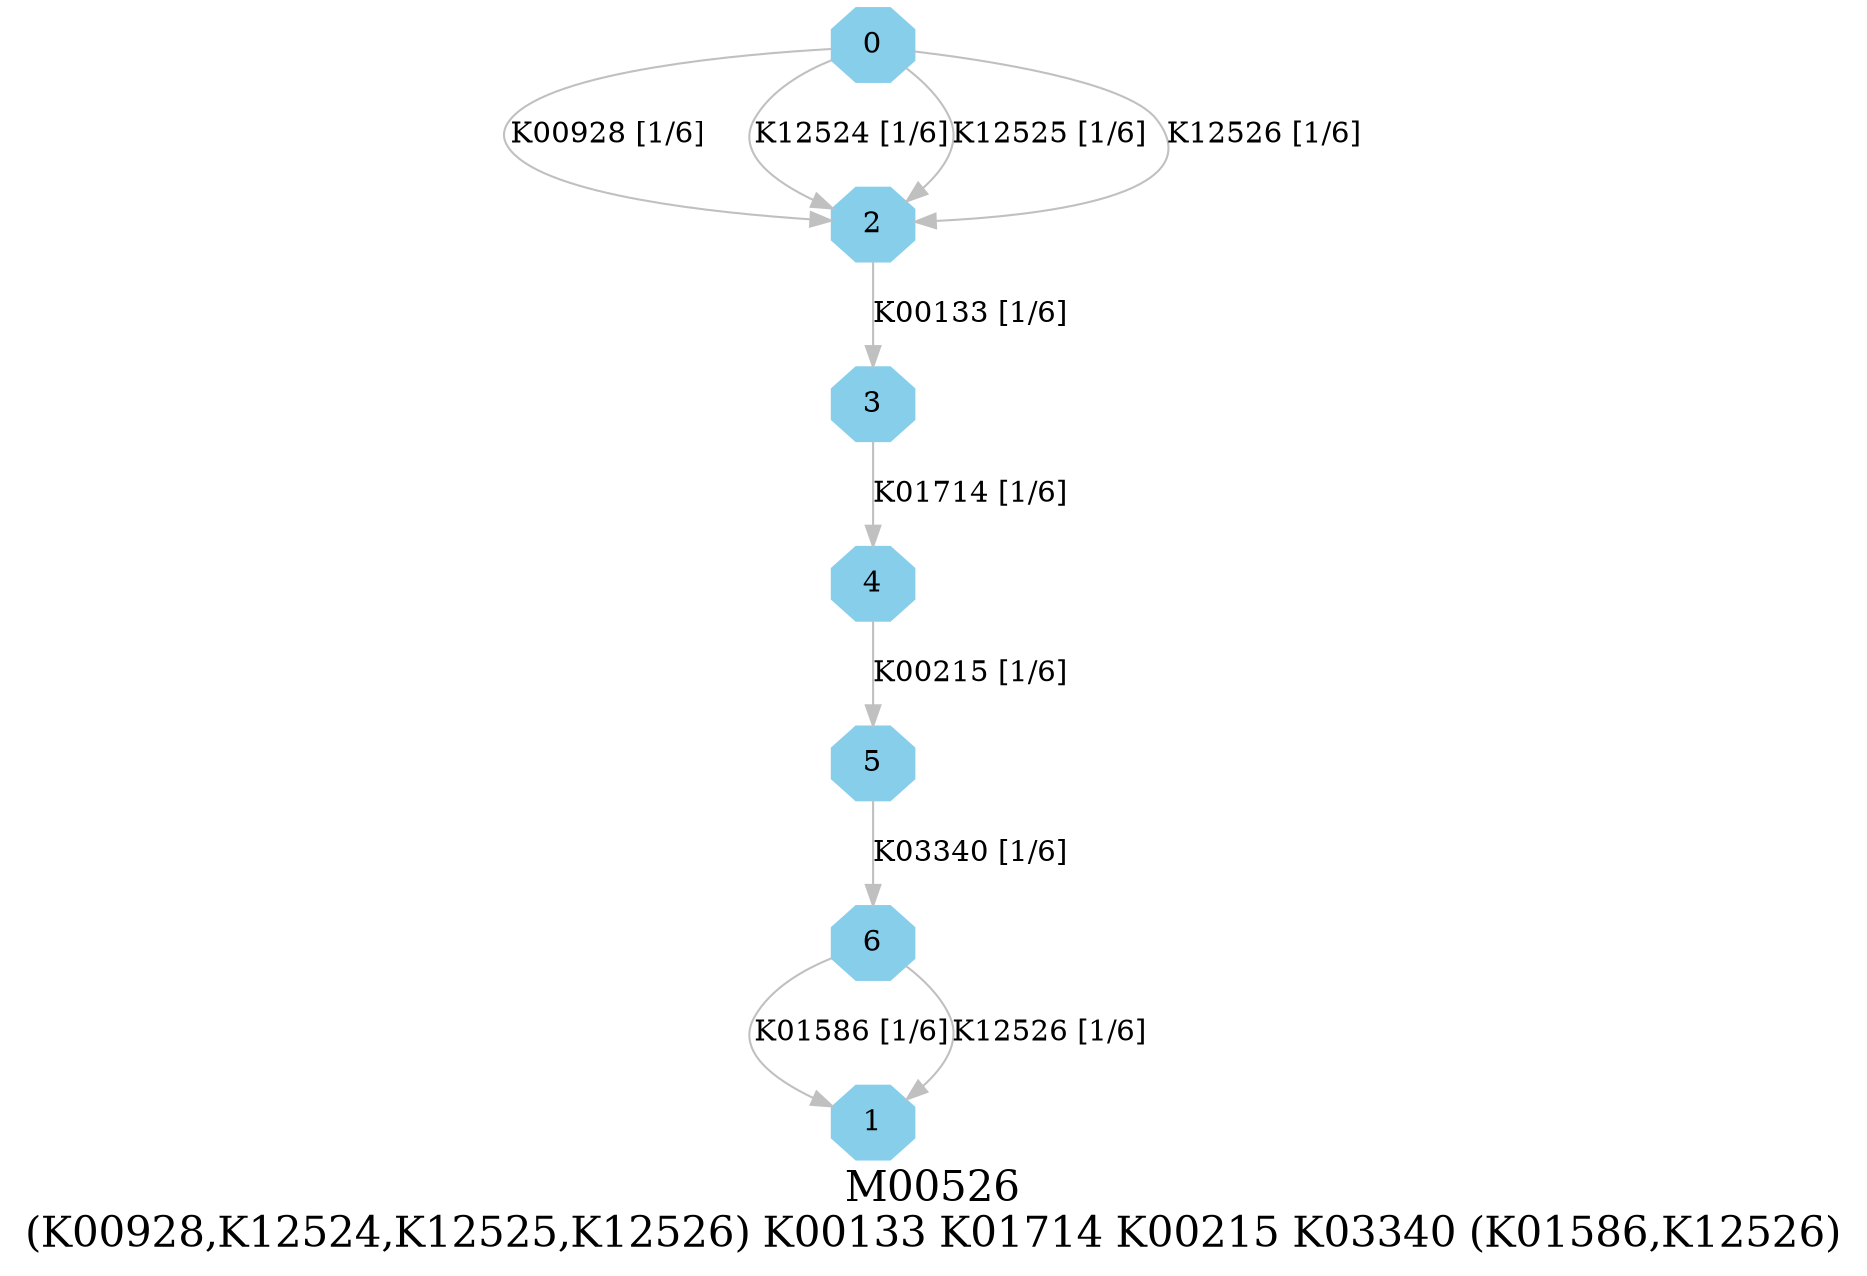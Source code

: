 digraph G {
graph [label="M00526
(K00928,K12524,K12525,K12526) K00133 K01714 K00215 K03340 (K01586,K12526)",fontsize=20];
node [shape=box,style=filled];
edge [len=3,color=grey];
{node [width=.3,height=.3,shape=octagon,style=filled,color=skyblue] 0 1 2 3 4 5 6 }
0 -> 2 [label="K00928 [1/6]"];
0 -> 2 [label="K12524 [1/6]"];
0 -> 2 [label="K12525 [1/6]"];
0 -> 2 [label="K12526 [1/6]"];
2 -> 3 [label="K00133 [1/6]"];
3 -> 4 [label="K01714 [1/6]"];
4 -> 5 [label="K00215 [1/6]"];
5 -> 6 [label="K03340 [1/6]"];
6 -> 1 [label="K01586 [1/6]"];
6 -> 1 [label="K12526 [1/6]"];
}
